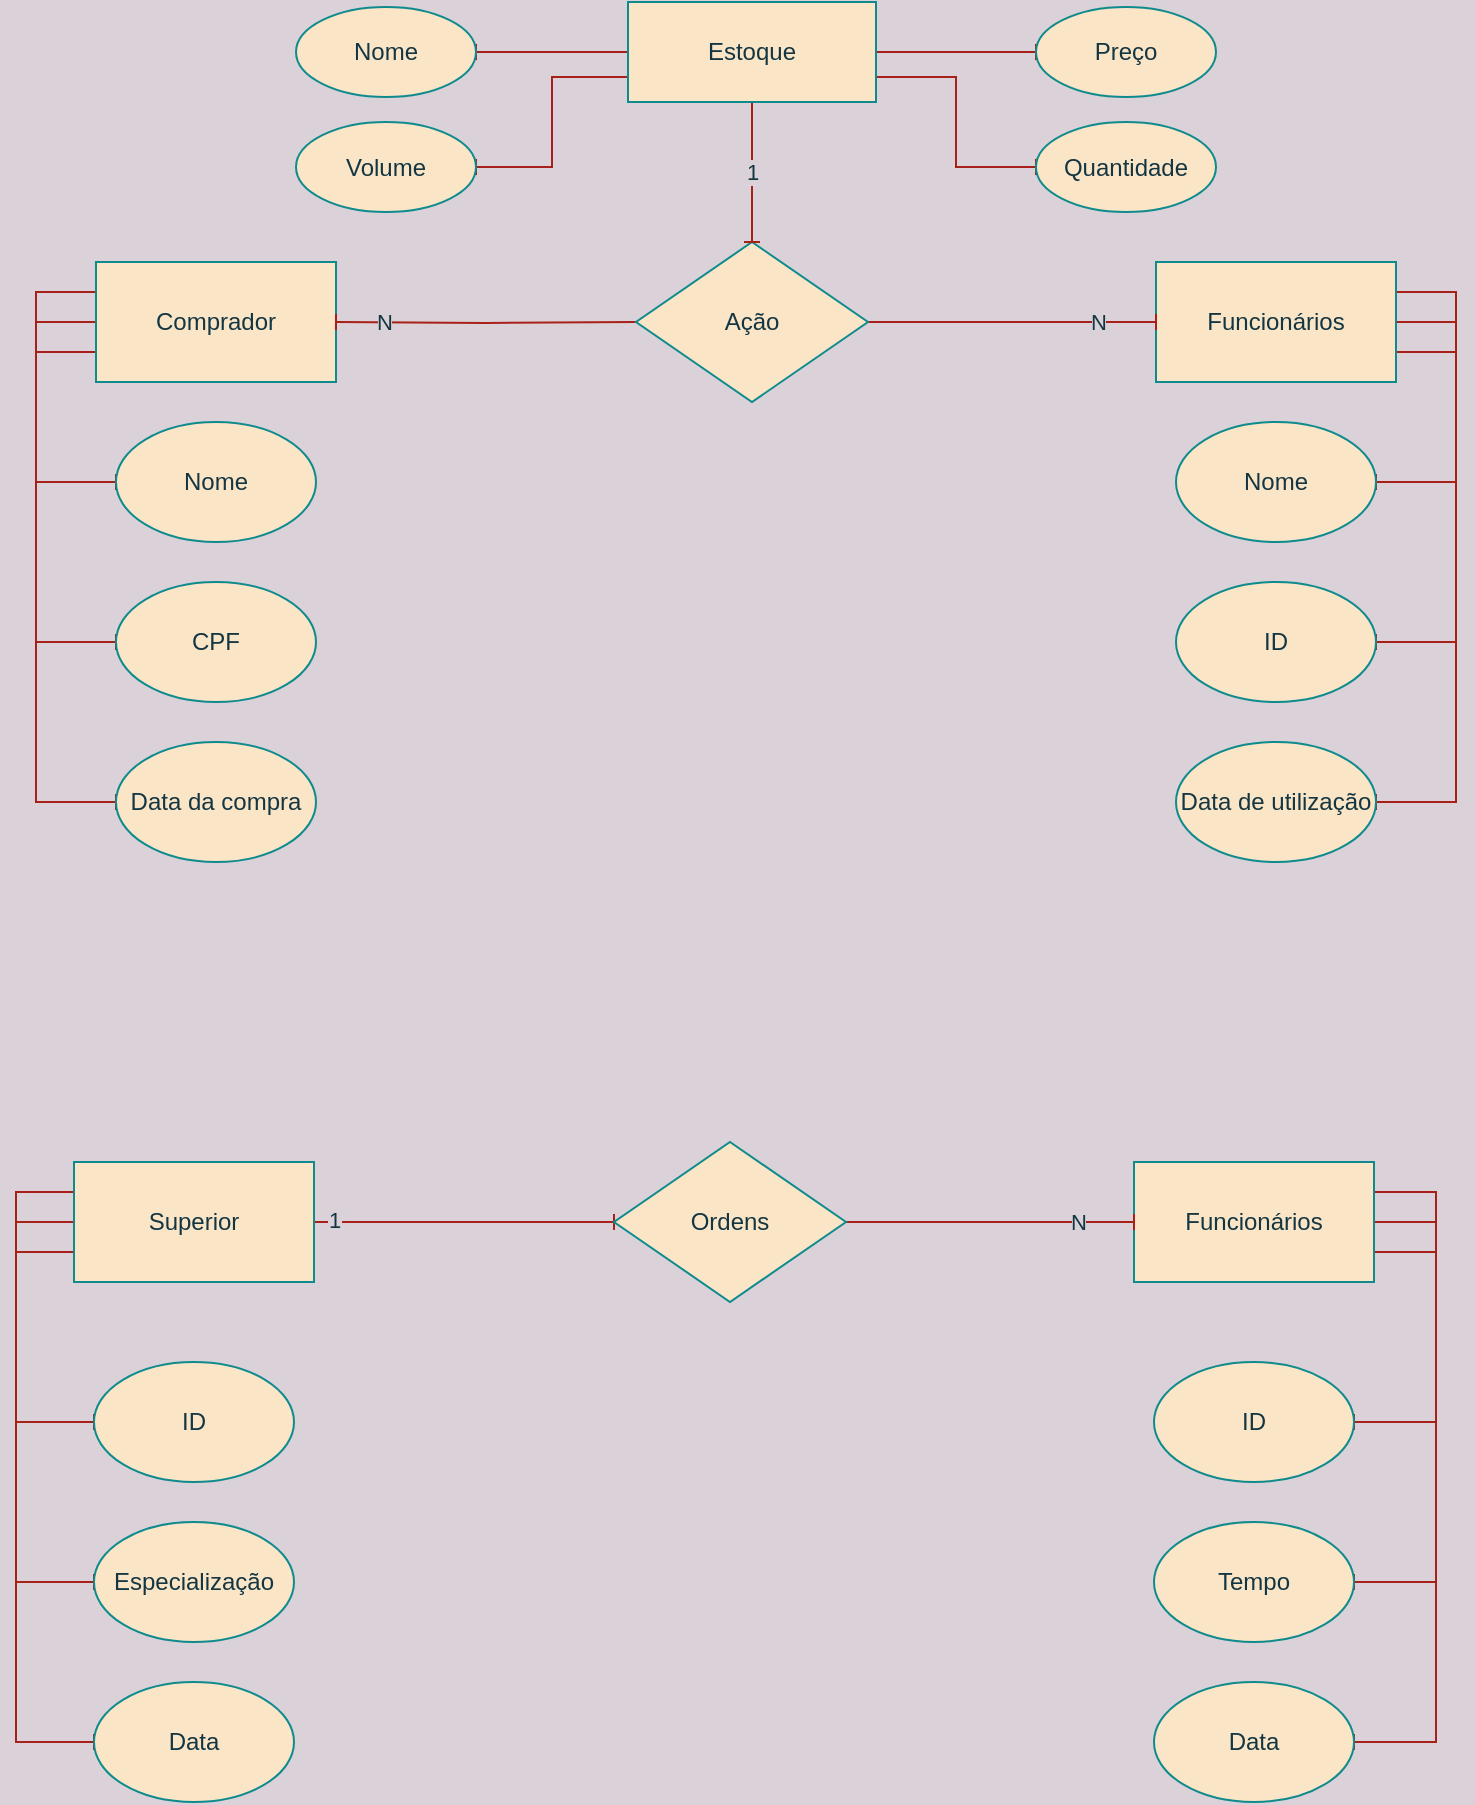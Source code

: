 <mxfile version="20.2.3" type="device"><diagram id="qpj2zuGEGrsdAcv3b_Fk" name="Página-1"><mxGraphModel dx="1422" dy="762" grid="1" gridSize="10" guides="1" tooltips="1" connect="1" arrows="1" fold="1" page="1" pageScale="1" pageWidth="827" pageHeight="1169" background="#DAD2D8" math="0" shadow="0"><root><mxCell id="0"/><mxCell id="1" parent="0"/><mxCell id="4Bsv-auAMsSqCcSJTfvW-15" style="edgeStyle=orthogonalEdgeStyle;rounded=0;orthogonalLoop=1;jettySize=auto;html=1;entryX=0;entryY=0.5;entryDx=0;entryDy=0;labelBackgroundColor=#DAD2D8;strokeColor=#A8201A;fontColor=#143642;endArrow=baseDash;endFill=0;" edge="1" parent="1" source="4Bsv-auAMsSqCcSJTfvW-1" target="4Bsv-auAMsSqCcSJTfvW-8"><mxGeometry relative="1" as="geometry"><mxPoint x="40" y="280" as="targetPoint"/><Array as="points"><mxPoint x="70" y="200"/><mxPoint x="70" y="280"/></Array></mxGeometry></mxCell><mxCell id="4Bsv-auAMsSqCcSJTfvW-16" style="edgeStyle=orthogonalEdgeStyle;rounded=0;orthogonalLoop=1;jettySize=auto;html=1;exitX=0;exitY=0.25;exitDx=0;exitDy=0;entryX=0;entryY=0.5;entryDx=0;entryDy=0;labelBackgroundColor=#DAD2D8;strokeColor=#A8201A;fontColor=#143642;endArrow=baseDash;endFill=0;" edge="1" parent="1" source="4Bsv-auAMsSqCcSJTfvW-1" target="4Bsv-auAMsSqCcSJTfvW-9"><mxGeometry relative="1" as="geometry"><Array as="points"><mxPoint x="70" y="185"/><mxPoint x="70" y="360"/></Array></mxGeometry></mxCell><mxCell id="4Bsv-auAMsSqCcSJTfvW-17" style="edgeStyle=orthogonalEdgeStyle;rounded=0;orthogonalLoop=1;jettySize=auto;html=1;exitX=0;exitY=0.75;exitDx=0;exitDy=0;entryX=0;entryY=0.5;entryDx=0;entryDy=0;labelBackgroundColor=#DAD2D8;strokeColor=#A8201A;fontColor=#143642;endArrow=baseDash;endFill=0;" edge="1" parent="1" source="4Bsv-auAMsSqCcSJTfvW-1" target="4Bsv-auAMsSqCcSJTfvW-10"><mxGeometry relative="1" as="geometry"><Array as="points"><mxPoint x="70" y="215"/><mxPoint x="70" y="440"/></Array></mxGeometry></mxCell><mxCell id="4Bsv-auAMsSqCcSJTfvW-1" value="Comprador" style="rounded=0;whiteSpace=wrap;html=1;fillColor=#FAE5C7;strokeColor=#0F8B8D;fontColor=#143642;" vertex="1" parent="1"><mxGeometry x="100" y="170" width="120" height="60" as="geometry"/></mxCell><mxCell id="4Bsv-auAMsSqCcSJTfvW-18" style="edgeStyle=orthogonalEdgeStyle;rounded=0;orthogonalLoop=1;jettySize=auto;html=1;exitX=1;exitY=0.5;exitDx=0;exitDy=0;entryX=1;entryY=0.5;entryDx=0;entryDy=0;labelBackgroundColor=#DAD2D8;strokeColor=#A8201A;fontColor=#143642;endArrow=baseDash;endFill=0;" edge="1" parent="1" source="4Bsv-auAMsSqCcSJTfvW-3" target="4Bsv-auAMsSqCcSJTfvW-14"><mxGeometry relative="1" as="geometry"><Array as="points"><mxPoint x="780" y="200"/><mxPoint x="780" y="280"/></Array></mxGeometry></mxCell><mxCell id="4Bsv-auAMsSqCcSJTfvW-19" style="edgeStyle=orthogonalEdgeStyle;rounded=0;orthogonalLoop=1;jettySize=auto;html=1;exitX=1;exitY=0.25;exitDx=0;exitDy=0;entryX=1;entryY=0.5;entryDx=0;entryDy=0;labelBackgroundColor=#DAD2D8;strokeColor=#A8201A;fontColor=#143642;endArrow=baseDash;endFill=0;" edge="1" parent="1" source="4Bsv-auAMsSqCcSJTfvW-3" target="4Bsv-auAMsSqCcSJTfvW-13"><mxGeometry relative="1" as="geometry"><Array as="points"><mxPoint x="780" y="185"/><mxPoint x="780" y="360"/></Array></mxGeometry></mxCell><mxCell id="4Bsv-auAMsSqCcSJTfvW-20" style="edgeStyle=orthogonalEdgeStyle;rounded=0;orthogonalLoop=1;jettySize=auto;html=1;exitX=1;exitY=0.75;exitDx=0;exitDy=0;entryX=1;entryY=0.5;entryDx=0;entryDy=0;labelBackgroundColor=#DAD2D8;strokeColor=#A8201A;fontColor=#143642;endArrow=baseDash;endFill=0;" edge="1" parent="1" source="4Bsv-auAMsSqCcSJTfvW-3" target="4Bsv-auAMsSqCcSJTfvW-12"><mxGeometry relative="1" as="geometry"><Array as="points"><mxPoint x="780" y="215"/><mxPoint x="780" y="440"/></Array></mxGeometry></mxCell><mxCell id="4Bsv-auAMsSqCcSJTfvW-3" value="Funcionários" style="rounded=0;whiteSpace=wrap;html=1;fillColor=#FAE5C7;strokeColor=#0F8B8D;fontColor=#143642;" vertex="1" parent="1"><mxGeometry x="630" y="170" width="120" height="60" as="geometry"/></mxCell><mxCell id="4Bsv-auAMsSqCcSJTfvW-5" style="edgeStyle=orthogonalEdgeStyle;rounded=0;orthogonalLoop=1;jettySize=auto;html=1;entryX=1;entryY=0.5;entryDx=0;entryDy=0;labelBackgroundColor=#DAD2D8;strokeColor=#A8201A;fontColor=#143642;endArrow=baseDash;endFill=0;" edge="1" parent="1" target="4Bsv-auAMsSqCcSJTfvW-1"><mxGeometry relative="1" as="geometry"><mxPoint x="370" y="200" as="sourcePoint"/></mxGeometry></mxCell><mxCell id="4Bsv-auAMsSqCcSJTfvW-49" value="N" style="edgeLabel;html=1;align=center;verticalAlign=middle;resizable=0;points=[];fontColor=#143642;labelBackgroundColor=#DAD2D8;" vertex="1" connectable="0" parent="4Bsv-auAMsSqCcSJTfvW-5"><mxGeometry x="0.68" relative="1" as="geometry"><mxPoint as="offset"/></mxGeometry></mxCell><mxCell id="4Bsv-auAMsSqCcSJTfvW-6" style="edgeStyle=orthogonalEdgeStyle;rounded=0;orthogonalLoop=1;jettySize=auto;html=1;entryX=0;entryY=0.5;entryDx=0;entryDy=0;labelBackgroundColor=#DAD2D8;strokeColor=#A8201A;fontColor=#143642;endArrow=baseDash;endFill=0;exitX=1;exitY=0.5;exitDx=0;exitDy=0;" edge="1" parent="1" source="4Bsv-auAMsSqCcSJTfvW-7" target="4Bsv-auAMsSqCcSJTfvW-3"><mxGeometry relative="1" as="geometry"><mxPoint x="490" y="200" as="sourcePoint"/></mxGeometry></mxCell><mxCell id="4Bsv-auAMsSqCcSJTfvW-50" value="N" style="edgeLabel;html=1;align=center;verticalAlign=middle;resizable=0;points=[];fontColor=#143642;labelBackgroundColor=#DAD2D8;" vertex="1" connectable="0" parent="4Bsv-auAMsSqCcSJTfvW-6"><mxGeometry x="0.595" relative="1" as="geometry"><mxPoint as="offset"/></mxGeometry></mxCell><mxCell id="4Bsv-auAMsSqCcSJTfvW-7" value="Ação" style="rhombus;whiteSpace=wrap;html=1;fillColor=#FAE5C7;strokeColor=#0F8B8D;fontColor=#143642;" vertex="1" parent="1"><mxGeometry x="370" y="160" width="116" height="80" as="geometry"/></mxCell><mxCell id="4Bsv-auAMsSqCcSJTfvW-8" value="Nome" style="ellipse;whiteSpace=wrap;html=1;fillColor=#FAE5C7;strokeColor=#0F8B8D;fontColor=#143642;" vertex="1" parent="1"><mxGeometry x="110" y="250" width="100" height="60" as="geometry"/></mxCell><mxCell id="4Bsv-auAMsSqCcSJTfvW-9" value="CPF" style="ellipse;whiteSpace=wrap;html=1;fillColor=#FAE5C7;strokeColor=#0F8B8D;fontColor=#143642;" vertex="1" parent="1"><mxGeometry x="110" y="330" width="100" height="60" as="geometry"/></mxCell><mxCell id="4Bsv-auAMsSqCcSJTfvW-10" value="Data da compra" style="ellipse;whiteSpace=wrap;html=1;fillColor=#FAE5C7;strokeColor=#0F8B8D;fontColor=#143642;" vertex="1" parent="1"><mxGeometry x="110" y="410" width="100" height="60" as="geometry"/></mxCell><mxCell id="4Bsv-auAMsSqCcSJTfvW-12" value="Data de utilização" style="ellipse;whiteSpace=wrap;html=1;fillColor=#FAE5C7;strokeColor=#0F8B8D;fontColor=#143642;" vertex="1" parent="1"><mxGeometry x="640" y="410" width="100" height="60" as="geometry"/></mxCell><mxCell id="4Bsv-auAMsSqCcSJTfvW-13" value="ID" style="ellipse;whiteSpace=wrap;html=1;fillColor=#FAE5C7;strokeColor=#0F8B8D;fontColor=#143642;" vertex="1" parent="1"><mxGeometry x="640" y="330" width="100" height="60" as="geometry"/></mxCell><mxCell id="4Bsv-auAMsSqCcSJTfvW-14" value="Nome" style="ellipse;whiteSpace=wrap;html=1;fillColor=#FAE5C7;strokeColor=#0F8B8D;fontColor=#143642;" vertex="1" parent="1"><mxGeometry x="640" y="250" width="100" height="60" as="geometry"/></mxCell><mxCell id="4Bsv-auAMsSqCcSJTfvW-22" value="1" style="edgeStyle=orthogonalEdgeStyle;rounded=0;orthogonalLoop=1;jettySize=auto;html=1;entryX=0.5;entryY=0;entryDx=0;entryDy=0;labelBackgroundColor=#DAD2D8;strokeColor=#A8201A;fontColor=#143642;endArrow=baseDash;endFill=0;" edge="1" parent="1" source="4Bsv-auAMsSqCcSJTfvW-21" target="4Bsv-auAMsSqCcSJTfvW-7"><mxGeometry relative="1" as="geometry"/></mxCell><mxCell id="4Bsv-auAMsSqCcSJTfvW-27" style="edgeStyle=orthogonalEdgeStyle;rounded=0;orthogonalLoop=1;jettySize=auto;html=1;exitX=0;exitY=0.75;exitDx=0;exitDy=0;entryX=1;entryY=0.5;entryDx=0;entryDy=0;labelBackgroundColor=#DAD2D8;strokeColor=#A8201A;fontColor=#143642;endArrow=baseDash;endFill=0;" edge="1" parent="1" source="4Bsv-auAMsSqCcSJTfvW-21" target="4Bsv-auAMsSqCcSJTfvW-26"><mxGeometry relative="1" as="geometry"/></mxCell><mxCell id="4Bsv-auAMsSqCcSJTfvW-28" style="edgeStyle=orthogonalEdgeStyle;rounded=0;orthogonalLoop=1;jettySize=auto;html=1;exitX=0;exitY=0.5;exitDx=0;exitDy=0;entryX=1;entryY=0.5;entryDx=0;entryDy=0;labelBackgroundColor=#DAD2D8;strokeColor=#A8201A;fontColor=#143642;endArrow=baseDash;endFill=0;" edge="1" parent="1" source="4Bsv-auAMsSqCcSJTfvW-21" target="4Bsv-auAMsSqCcSJTfvW-23"><mxGeometry relative="1" as="geometry"/></mxCell><mxCell id="4Bsv-auAMsSqCcSJTfvW-29" style="edgeStyle=orthogonalEdgeStyle;rounded=0;orthogonalLoop=1;jettySize=auto;html=1;exitX=1;exitY=0.5;exitDx=0;exitDy=0;entryX=0;entryY=0.5;entryDx=0;entryDy=0;labelBackgroundColor=#DAD2D8;strokeColor=#A8201A;fontColor=#143642;endArrow=baseDash;endFill=0;" edge="1" parent="1" source="4Bsv-auAMsSqCcSJTfvW-21" target="4Bsv-auAMsSqCcSJTfvW-24"><mxGeometry relative="1" as="geometry"/></mxCell><mxCell id="4Bsv-auAMsSqCcSJTfvW-30" style="edgeStyle=orthogonalEdgeStyle;rounded=0;orthogonalLoop=1;jettySize=auto;html=1;exitX=1;exitY=0.75;exitDx=0;exitDy=0;entryX=0;entryY=0.5;entryDx=0;entryDy=0;labelBackgroundColor=#DAD2D8;strokeColor=#A8201A;fontColor=#143642;endArrow=baseDash;endFill=0;" edge="1" parent="1" source="4Bsv-auAMsSqCcSJTfvW-21" target="4Bsv-auAMsSqCcSJTfvW-25"><mxGeometry relative="1" as="geometry"/></mxCell><mxCell id="4Bsv-auAMsSqCcSJTfvW-21" value="Estoque" style="rounded=0;whiteSpace=wrap;html=1;fillColor=#FAE5C7;strokeColor=#0F8B8D;fontColor=#143642;" vertex="1" parent="1"><mxGeometry x="366" y="40" width="124" height="50" as="geometry"/></mxCell><mxCell id="4Bsv-auAMsSqCcSJTfvW-23" value="Nome" style="ellipse;whiteSpace=wrap;html=1;fillColor=#FAE5C7;strokeColor=#0F8B8D;fontColor=#143642;" vertex="1" parent="1"><mxGeometry x="200" y="42.5" width="90" height="45" as="geometry"/></mxCell><mxCell id="4Bsv-auAMsSqCcSJTfvW-24" value="Preço" style="ellipse;whiteSpace=wrap;html=1;fillColor=#FAE5C7;strokeColor=#0F8B8D;fontColor=#143642;" vertex="1" parent="1"><mxGeometry x="570" y="42.5" width="90" height="45" as="geometry"/></mxCell><mxCell id="4Bsv-auAMsSqCcSJTfvW-25" value="Quantidade" style="ellipse;whiteSpace=wrap;html=1;fillColor=#FAE5C7;strokeColor=#0F8B8D;fontColor=#143642;" vertex="1" parent="1"><mxGeometry x="570" y="100" width="90" height="45" as="geometry"/></mxCell><mxCell id="4Bsv-auAMsSqCcSJTfvW-26" value="Volume" style="ellipse;whiteSpace=wrap;html=1;fillColor=#FAE5C7;strokeColor=#0F8B8D;fontColor=#143642;" vertex="1" parent="1"><mxGeometry x="200" y="100" width="90" height="45" as="geometry"/></mxCell><mxCell id="4Bsv-auAMsSqCcSJTfvW-36" style="edgeStyle=orthogonalEdgeStyle;rounded=0;orthogonalLoop=1;jettySize=auto;html=1;entryX=0;entryY=0.5;entryDx=0;entryDy=0;fontColor=#143642;strokeColor=#A8201A;fillColor=#FAE5C7;endArrow=baseDash;endFill=0;labelBackgroundColor=#DAD2D8;" edge="1" parent="1" source="4Bsv-auAMsSqCcSJTfvW-31" target="4Bsv-auAMsSqCcSJTfvW-35"><mxGeometry relative="1" as="geometry"/></mxCell><mxCell id="4Bsv-auAMsSqCcSJTfvW-51" value="1" style="edgeLabel;html=1;align=center;verticalAlign=middle;resizable=0;points=[];fontColor=#143642;labelBackgroundColor=#DAD2D8;" vertex="1" connectable="0" parent="4Bsv-auAMsSqCcSJTfvW-36"><mxGeometry x="-0.874" y="1" relative="1" as="geometry"><mxPoint as="offset"/></mxGeometry></mxCell><mxCell id="4Bsv-auAMsSqCcSJTfvW-46" style="edgeStyle=orthogonalEdgeStyle;rounded=0;orthogonalLoop=1;jettySize=auto;html=1;exitX=0;exitY=0.5;exitDx=0;exitDy=0;entryX=0;entryY=0.5;entryDx=0;entryDy=0;fontColor=#143642;strokeColor=#A8201A;fillColor=#FAE5C7;endArrow=baseDash;endFill=0;labelBackgroundColor=#DAD2D8;" edge="1" parent="1" source="4Bsv-auAMsSqCcSJTfvW-31" target="4Bsv-auAMsSqCcSJTfvW-39"><mxGeometry relative="1" as="geometry"><Array as="points"><mxPoint x="60" y="650"/><mxPoint x="60" y="910"/></Array></mxGeometry></mxCell><mxCell id="4Bsv-auAMsSqCcSJTfvW-47" style="edgeStyle=orthogonalEdgeStyle;rounded=0;orthogonalLoop=1;jettySize=auto;html=1;exitX=0;exitY=0.75;exitDx=0;exitDy=0;entryX=0;entryY=0.5;entryDx=0;entryDy=0;fontColor=#143642;strokeColor=#A8201A;fillColor=#FAE5C7;endArrow=baseDash;endFill=0;labelBackgroundColor=#DAD2D8;" edge="1" parent="1" source="4Bsv-auAMsSqCcSJTfvW-31" target="4Bsv-auAMsSqCcSJTfvW-38"><mxGeometry relative="1" as="geometry"><Array as="points"><mxPoint x="60" y="665"/><mxPoint x="60" y="830"/></Array></mxGeometry></mxCell><mxCell id="4Bsv-auAMsSqCcSJTfvW-48" style="edgeStyle=orthogonalEdgeStyle;rounded=0;orthogonalLoop=1;jettySize=auto;html=1;exitX=0;exitY=0.25;exitDx=0;exitDy=0;entryX=0;entryY=0.5;entryDx=0;entryDy=0;fontColor=#143642;strokeColor=#A8201A;fillColor=#FAE5C7;endArrow=baseDash;endFill=0;labelBackgroundColor=#DAD2D8;" edge="1" parent="1" source="4Bsv-auAMsSqCcSJTfvW-31" target="4Bsv-auAMsSqCcSJTfvW-37"><mxGeometry relative="1" as="geometry"><Array as="points"><mxPoint x="60" y="635"/><mxPoint x="60" y="750"/></Array></mxGeometry></mxCell><mxCell id="4Bsv-auAMsSqCcSJTfvW-31" value="Superior" style="rounded=0;whiteSpace=wrap;html=1;fillColor=#FAE5C7;strokeColor=#0F8B8D;fontColor=#143642;" vertex="1" parent="1"><mxGeometry x="89" y="620" width="120" height="60" as="geometry"/></mxCell><mxCell id="4Bsv-auAMsSqCcSJTfvW-43" style="edgeStyle=orthogonalEdgeStyle;rounded=0;orthogonalLoop=1;jettySize=auto;html=1;exitX=1;exitY=0.5;exitDx=0;exitDy=0;entryX=1;entryY=0.5;entryDx=0;entryDy=0;fontColor=#143642;strokeColor=#A8201A;fillColor=#FAE5C7;endArrow=baseDash;endFill=0;labelBackgroundColor=#DAD2D8;" edge="1" parent="1" source="4Bsv-auAMsSqCcSJTfvW-32" target="4Bsv-auAMsSqCcSJTfvW-42"><mxGeometry relative="1" as="geometry"><Array as="points"><mxPoint x="770" y="650"/><mxPoint x="770" y="910"/></Array></mxGeometry></mxCell><mxCell id="4Bsv-auAMsSqCcSJTfvW-44" style="edgeStyle=orthogonalEdgeStyle;rounded=0;orthogonalLoop=1;jettySize=auto;html=1;exitX=1;exitY=0.75;exitDx=0;exitDy=0;entryX=1;entryY=0.5;entryDx=0;entryDy=0;fontColor=#143642;strokeColor=#A8201A;fillColor=#FAE5C7;endArrow=baseDash;endFill=0;labelBackgroundColor=#DAD2D8;" edge="1" parent="1" source="4Bsv-auAMsSqCcSJTfvW-32" target="4Bsv-auAMsSqCcSJTfvW-41"><mxGeometry relative="1" as="geometry"><Array as="points"><mxPoint x="770" y="665"/><mxPoint x="770" y="830"/></Array></mxGeometry></mxCell><mxCell id="4Bsv-auAMsSqCcSJTfvW-45" style="edgeStyle=orthogonalEdgeStyle;rounded=0;orthogonalLoop=1;jettySize=auto;html=1;exitX=1;exitY=0.25;exitDx=0;exitDy=0;entryX=1;entryY=0.5;entryDx=0;entryDy=0;fontColor=#143642;strokeColor=#A8201A;fillColor=#FAE5C7;endArrow=baseDash;endFill=0;labelBackgroundColor=#DAD2D8;" edge="1" parent="1" source="4Bsv-auAMsSqCcSJTfvW-32" target="4Bsv-auAMsSqCcSJTfvW-40"><mxGeometry relative="1" as="geometry"><Array as="points"><mxPoint x="770" y="635"/><mxPoint x="770" y="750"/></Array></mxGeometry></mxCell><mxCell id="4Bsv-auAMsSqCcSJTfvW-32" value="Funcionários" style="rounded=0;whiteSpace=wrap;html=1;fillColor=#FAE5C7;strokeColor=#0F8B8D;fontColor=#143642;" vertex="1" parent="1"><mxGeometry x="619" y="620" width="120" height="60" as="geometry"/></mxCell><mxCell id="4Bsv-auAMsSqCcSJTfvW-34" style="edgeStyle=orthogonalEdgeStyle;rounded=0;orthogonalLoop=1;jettySize=auto;html=1;entryX=0;entryY=0.5;entryDx=0;entryDy=0;labelBackgroundColor=#DAD2D8;strokeColor=#A8201A;fontColor=#143642;endArrow=baseDash;endFill=0;" edge="1" target="4Bsv-auAMsSqCcSJTfvW-32" parent="1" source="4Bsv-auAMsSqCcSJTfvW-35"><mxGeometry relative="1" as="geometry"><mxPoint x="479" y="650" as="sourcePoint"/></mxGeometry></mxCell><mxCell id="4Bsv-auAMsSqCcSJTfvW-52" value="N" style="edgeLabel;html=1;align=center;verticalAlign=middle;resizable=0;points=[];fontColor=#143642;labelBackgroundColor=#DAD2D8;" vertex="1" connectable="0" parent="4Bsv-auAMsSqCcSJTfvW-34"><mxGeometry x="0.608" relative="1" as="geometry"><mxPoint as="offset"/></mxGeometry></mxCell><mxCell id="4Bsv-auAMsSqCcSJTfvW-35" value="Ordens" style="rhombus;whiteSpace=wrap;html=1;fillColor=#FAE5C7;strokeColor=#0F8B8D;fontColor=#143642;" vertex="1" parent="1"><mxGeometry x="359" y="610" width="116" height="80" as="geometry"/></mxCell><mxCell id="4Bsv-auAMsSqCcSJTfvW-37" value="ID" style="ellipse;whiteSpace=wrap;html=1;fillColor=#FAE5C7;strokeColor=#0F8B8D;fontColor=#143642;" vertex="1" parent="1"><mxGeometry x="99" y="720" width="100" height="60" as="geometry"/></mxCell><mxCell id="4Bsv-auAMsSqCcSJTfvW-38" value="Especialização" style="ellipse;whiteSpace=wrap;html=1;fillColor=#FAE5C7;strokeColor=#0F8B8D;fontColor=#143642;" vertex="1" parent="1"><mxGeometry x="99" y="800" width="100" height="60" as="geometry"/></mxCell><mxCell id="4Bsv-auAMsSqCcSJTfvW-39" value="Data" style="ellipse;whiteSpace=wrap;html=1;fillColor=#FAE5C7;strokeColor=#0F8B8D;fontColor=#143642;" vertex="1" parent="1"><mxGeometry x="99" y="880" width="100" height="60" as="geometry"/></mxCell><mxCell id="4Bsv-auAMsSqCcSJTfvW-40" value="ID" style="ellipse;whiteSpace=wrap;html=1;fillColor=#FAE5C7;strokeColor=#0F8B8D;fontColor=#143642;" vertex="1" parent="1"><mxGeometry x="629" y="720" width="100" height="60" as="geometry"/></mxCell><mxCell id="4Bsv-auAMsSqCcSJTfvW-41" value="Tempo" style="ellipse;whiteSpace=wrap;html=1;fillColor=#FAE5C7;strokeColor=#0F8B8D;fontColor=#143642;" vertex="1" parent="1"><mxGeometry x="629" y="800" width="100" height="60" as="geometry"/></mxCell><mxCell id="4Bsv-auAMsSqCcSJTfvW-42" value="Data" style="ellipse;whiteSpace=wrap;html=1;fillColor=#FAE5C7;strokeColor=#0F8B8D;fontColor=#143642;" vertex="1" parent="1"><mxGeometry x="629" y="880" width="100" height="60" as="geometry"/></mxCell></root></mxGraphModel></diagram></mxfile>
